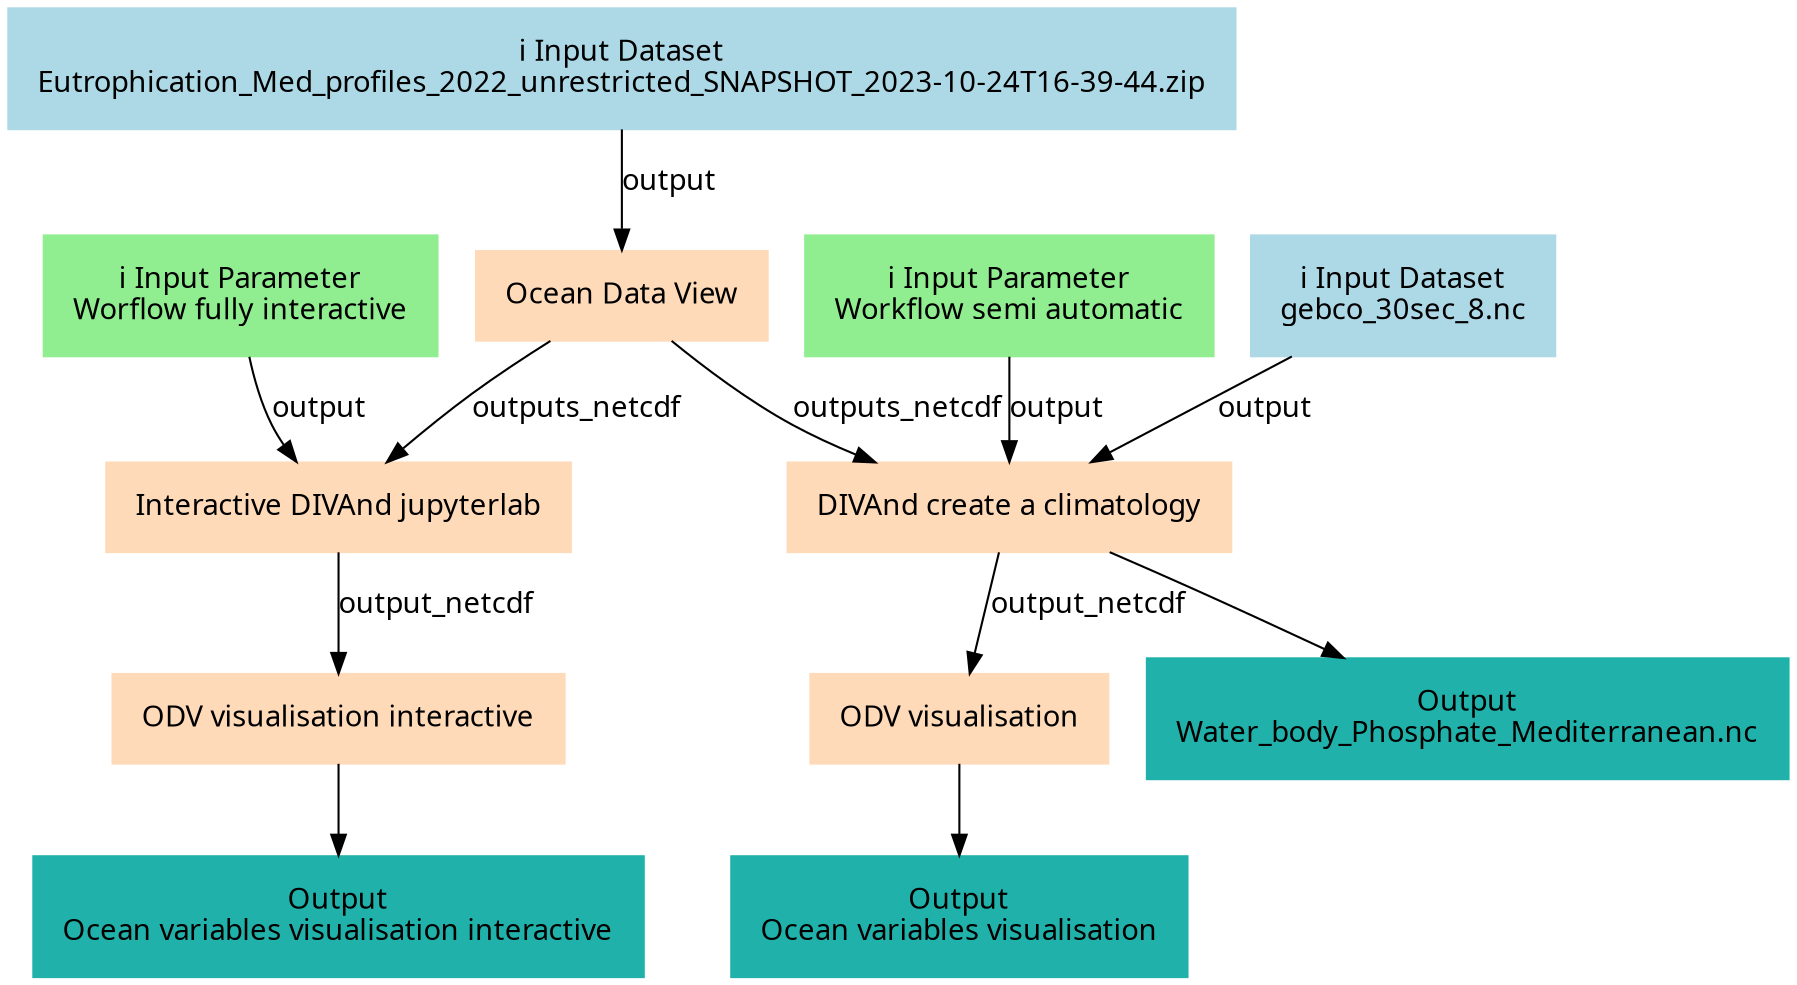 digraph main {
  node [fontname="Atkinson Hyperlegible", shape=box, color=white,style=filled,color=peachpuff,margin="0.2,0.2"];
  edge [fontname="Atkinson Hyperlegible"];
  0[color=lightgreen,label="ℹ️ Input Parameter\nWorflow fully interactive"]
  1[color=lightblue,label="ℹ️ Input Dataset\nEutrophication_Med_profiles_2022_unrestricted_SNAPSHOT_2023-10-24T16-39-44.zip"]
  2[color=lightgreen,label="ℹ️ Input Parameter\nWorkflow semi automatic"]
  3[color=lightblue,label="ℹ️ Input Dataset\ngebco_30sec_8.nc"]
  4[label="Ocean Data View"]
  1 -> 4 [label="output"]
  5[label="Interactive DIVAnd jupyterlab"]
  4 -> 5 [label="outputs_netcdf"]
  0 -> 5 [label="output"]
  6[label="DIVAnd create a climatology"]
  3 -> 6 [label="output"]
  4 -> 6 [label="outputs_netcdf"]
  2 -> 6 [label="output"]
  k5996328287bf4432a7778a9b61dea03c[color=lightseagreen,label="Output\nWater_body_Phosphate_Mediterranean.nc"]
  6 -> k5996328287bf4432a7778a9b61dea03c
  7[label="ODV visualisation interactive"]
  5 -> 7 [label="output_netcdf"]
  kdc8316a4e57c476bb885bbe4fb84d8c7[color=lightseagreen,label="Output\nOcean variables visualisation interactive"]
  7 -> kdc8316a4e57c476bb885bbe4fb84d8c7
  8[label="ODV visualisation"]
  6 -> 8 [label="output_netcdf"]
  k7b0722535bf9434fb06a70b375ddaa03[color=lightseagreen,label="Output\nOcean variables visualisation"]
  8 -> k7b0722535bf9434fb06a70b375ddaa03
}
